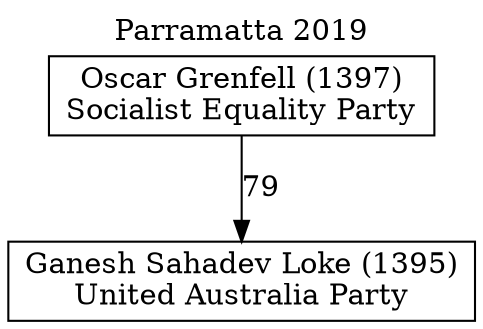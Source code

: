 // House preference flow
digraph "Ganesh Sahadev Loke (1395)_Parramatta_2019" {
	graph [label="Parramatta 2019" labelloc=t mclimit=10]
	node [shape=box]
	"Ganesh Sahadev Loke (1395)" [label="Ganesh Sahadev Loke (1395)
United Australia Party"]
	"Oscar Grenfell (1397)" [label="Oscar Grenfell (1397)
Socialist Equality Party"]
	"Oscar Grenfell (1397)" -> "Ganesh Sahadev Loke (1395)" [label=79]
}
